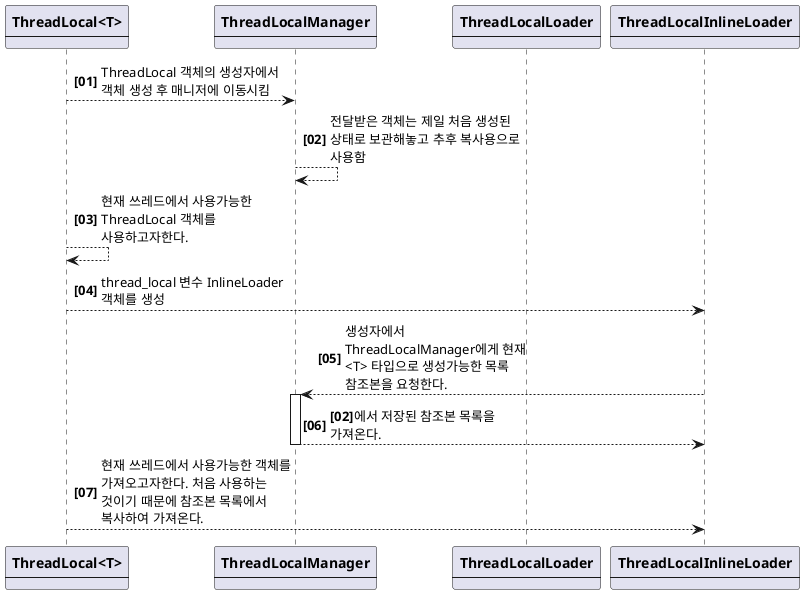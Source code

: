 @startuml

'나만의 쓰레드로컬 동작시 객체간 실행흐름 구상
'문법: https://plantuml.com/ko/sequence-diagram
'글 길이 조절: https://github.com/plantuml/plantuml/issues/35
skinparam maxMessageSize 200
autonumber 1 1 "<b>[00]"

participant ThreadLocal [
    <size:14><b>ThreadLocal<T></b></size>
    ----
]


participant ThreadLocalManager [
    <size:14><b>ThreadLocalManager</b></size>
    ----
]

participant ThreadLocalLoader [
    <size:14><b>ThreadLocalLoader</b></size>
    ----
]

participant ThreadLocalInlineLoader [
    <size:14><b>ThreadLocalInlineLoader</b></size>
    ----
]


ThreadLocal              --> ThreadLocalManager      :   ThreadLocal 객체의 생성자에서 객체 생성 후 매니저에 이동시킴
ThreadLocalManager       --> ThreadLocalManager      :   전달받은 객체는 제일 처음 생성된 상태로 보관해놓고 추후 복사용으로 사용함
ThreadLocal              --> ThreadLocal             :   현재 쓰레드에서 사용가능한 ThreadLocal 객체를 사용하고자한다.
ThreadLocal              --> ThreadLocalInlineLoader :   thread_local 변수 InlineLoader 객체를 생성
ThreadLocalInlineLoader  --> ThreadLocalManager      :   생성자에서 ThreadLocalManager에게 현재 <T> 타입으로 생성가능한 목록 참조본을 요청한다.
activate ThreadLocalManager

ThreadLocalManager       --> ThreadLocalInlineLoader :   **[02]**에서 저장된 참조본 목록을 가져온다.
deactivate ThreadLocalManager
ThreadLocal              --> ThreadLocalInlineLoader :   현재 쓰레드에서 사용가능한 객체를 가져오고자한다. 처음 사용하는 것이기 때문에 참조본 목록에서 복사하여 가져온다.








@enduml